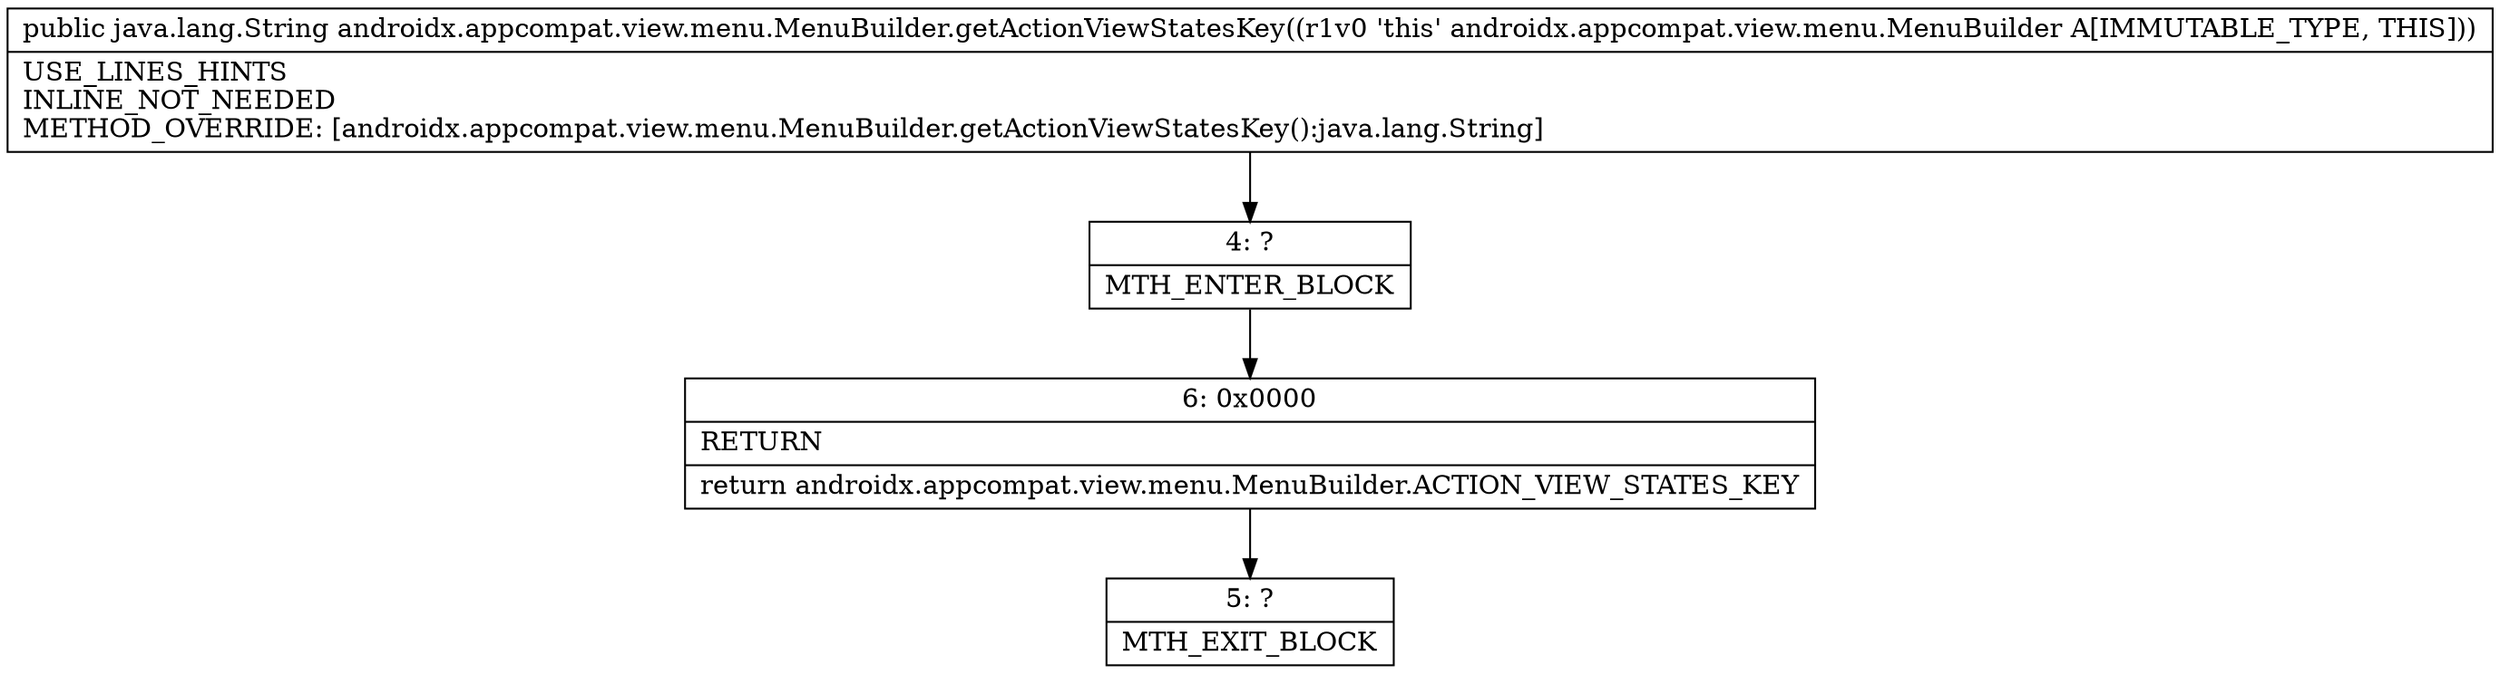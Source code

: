 digraph "CFG forandroidx.appcompat.view.menu.MenuBuilder.getActionViewStatesKey()Ljava\/lang\/String;" {
Node_4 [shape=record,label="{4\:\ ?|MTH_ENTER_BLOCK\l}"];
Node_6 [shape=record,label="{6\:\ 0x0000|RETURN\l|return androidx.appcompat.view.menu.MenuBuilder.ACTION_VIEW_STATES_KEY\l}"];
Node_5 [shape=record,label="{5\:\ ?|MTH_EXIT_BLOCK\l}"];
MethodNode[shape=record,label="{public java.lang.String androidx.appcompat.view.menu.MenuBuilder.getActionViewStatesKey((r1v0 'this' androidx.appcompat.view.menu.MenuBuilder A[IMMUTABLE_TYPE, THIS]))  | USE_LINES_HINTS\lINLINE_NOT_NEEDED\lMETHOD_OVERRIDE: [androidx.appcompat.view.menu.MenuBuilder.getActionViewStatesKey():java.lang.String]\l}"];
MethodNode -> Node_4;Node_4 -> Node_6;
Node_6 -> Node_5;
}

